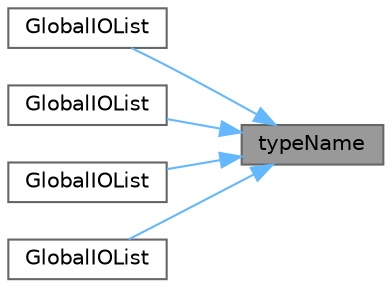 digraph "typeName"
{
 // LATEX_PDF_SIZE
  bgcolor="transparent";
  edge [fontname=Helvetica,fontsize=10,labelfontname=Helvetica,labelfontsize=10];
  node [fontname=Helvetica,fontsize=10,shape=box,height=0.2,width=0.4];
  rankdir="RL";
  Node1 [id="Node000001",label="typeName",height=0.2,width=0.4,color="gray40", fillcolor="grey60", style="filled", fontcolor="black",tooltip=" "];
  Node1 -> Node2 [id="edge1_Node000001_Node000002",dir="back",color="steelblue1",style="solid",tooltip=" "];
  Node2 [id="Node000002",label="GlobalIOList",height=0.2,width=0.4,color="grey40", fillcolor="white", style="filled",URL="$classFoam_1_1GlobalIOList.html#ab44f79ab94521009533106a4fc4cdbb0",tooltip=" "];
  Node1 -> Node3 [id="edge2_Node000001_Node000003",dir="back",color="steelblue1",style="solid",tooltip=" "];
  Node3 [id="Node000003",label="GlobalIOList",height=0.2,width=0.4,color="grey40", fillcolor="white", style="filled",URL="$classFoam_1_1GlobalIOList.html#a4b093f6373e911deb79b3ee39b1258e2",tooltip=" "];
  Node1 -> Node4 [id="edge3_Node000001_Node000004",dir="back",color="steelblue1",style="solid",tooltip=" "];
  Node4 [id="Node000004",label="GlobalIOList",height=0.2,width=0.4,color="grey40", fillcolor="white", style="filled",URL="$classFoam_1_1GlobalIOList.html#a83fd51b25ad8e6081a929e1299ba79c2",tooltip=" "];
  Node1 -> Node5 [id="edge4_Node000001_Node000005",dir="back",color="steelblue1",style="solid",tooltip=" "];
  Node5 [id="Node000005",label="GlobalIOList",height=0.2,width=0.4,color="grey40", fillcolor="white", style="filled",URL="$classFoam_1_1GlobalIOList.html#a6633bc039a540753a69f3b015be97c9e",tooltip=" "];
}
